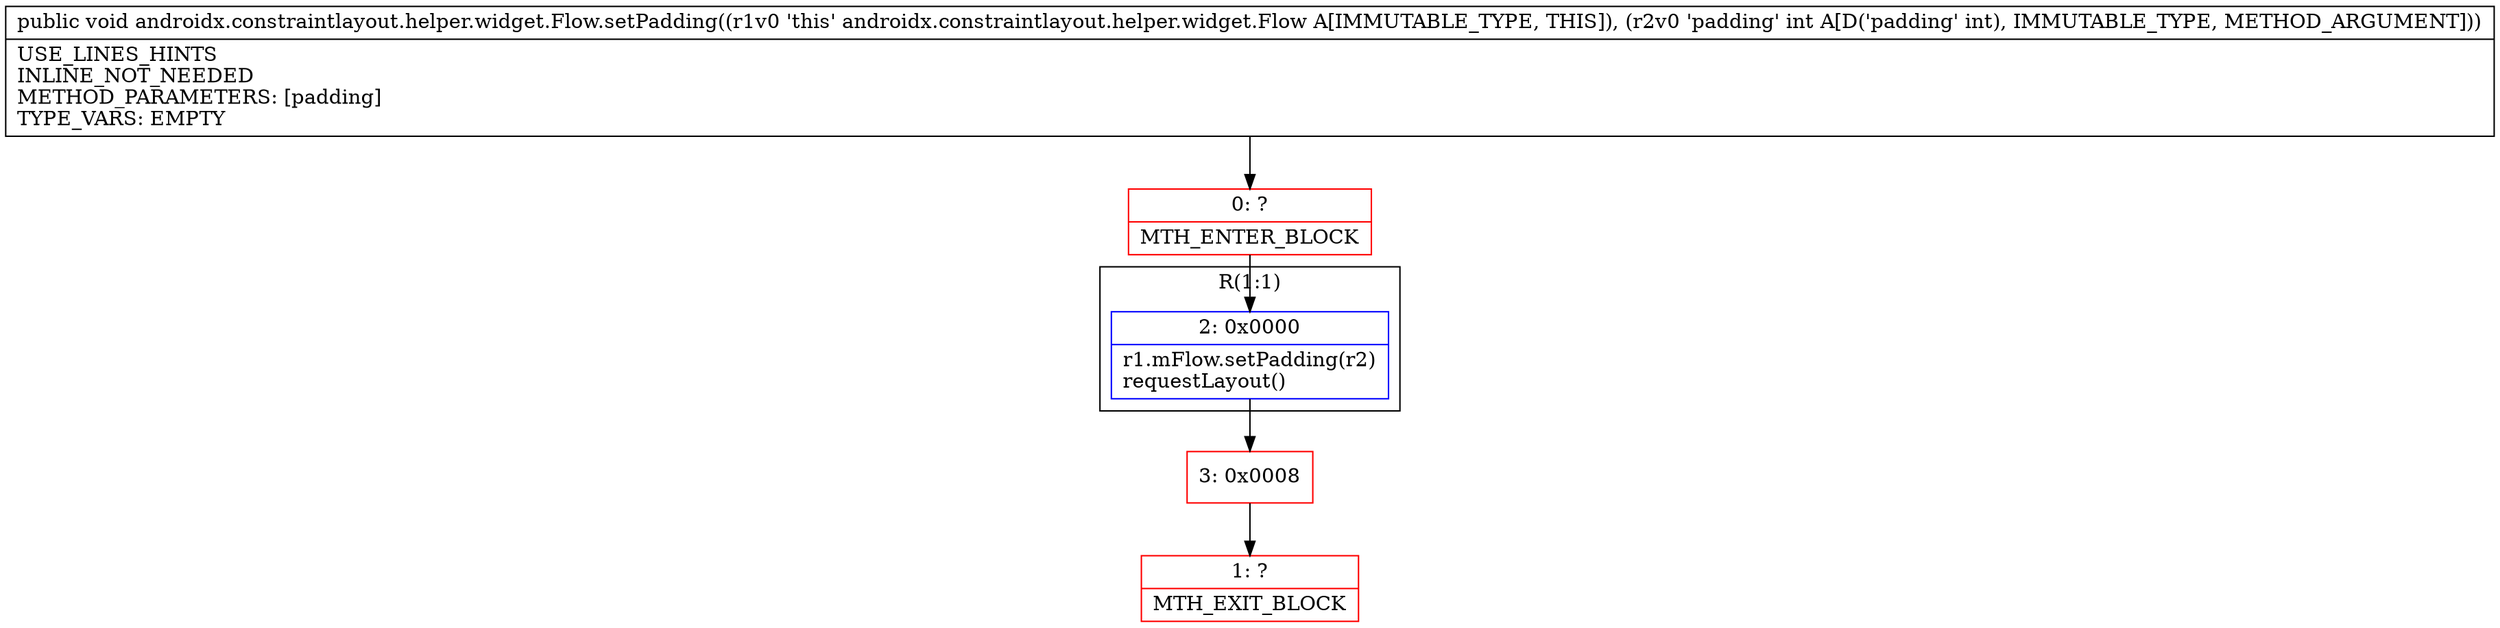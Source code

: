 digraph "CFG forandroidx.constraintlayout.helper.widget.Flow.setPadding(I)V" {
subgraph cluster_Region_2133403181 {
label = "R(1:1)";
node [shape=record,color=blue];
Node_2 [shape=record,label="{2\:\ 0x0000|r1.mFlow.setPadding(r2)\lrequestLayout()\l}"];
}
Node_0 [shape=record,color=red,label="{0\:\ ?|MTH_ENTER_BLOCK\l}"];
Node_3 [shape=record,color=red,label="{3\:\ 0x0008}"];
Node_1 [shape=record,color=red,label="{1\:\ ?|MTH_EXIT_BLOCK\l}"];
MethodNode[shape=record,label="{public void androidx.constraintlayout.helper.widget.Flow.setPadding((r1v0 'this' androidx.constraintlayout.helper.widget.Flow A[IMMUTABLE_TYPE, THIS]), (r2v0 'padding' int A[D('padding' int), IMMUTABLE_TYPE, METHOD_ARGUMENT]))  | USE_LINES_HINTS\lINLINE_NOT_NEEDED\lMETHOD_PARAMETERS: [padding]\lTYPE_VARS: EMPTY\l}"];
MethodNode -> Node_0;Node_2 -> Node_3;
Node_0 -> Node_2;
Node_3 -> Node_1;
}

